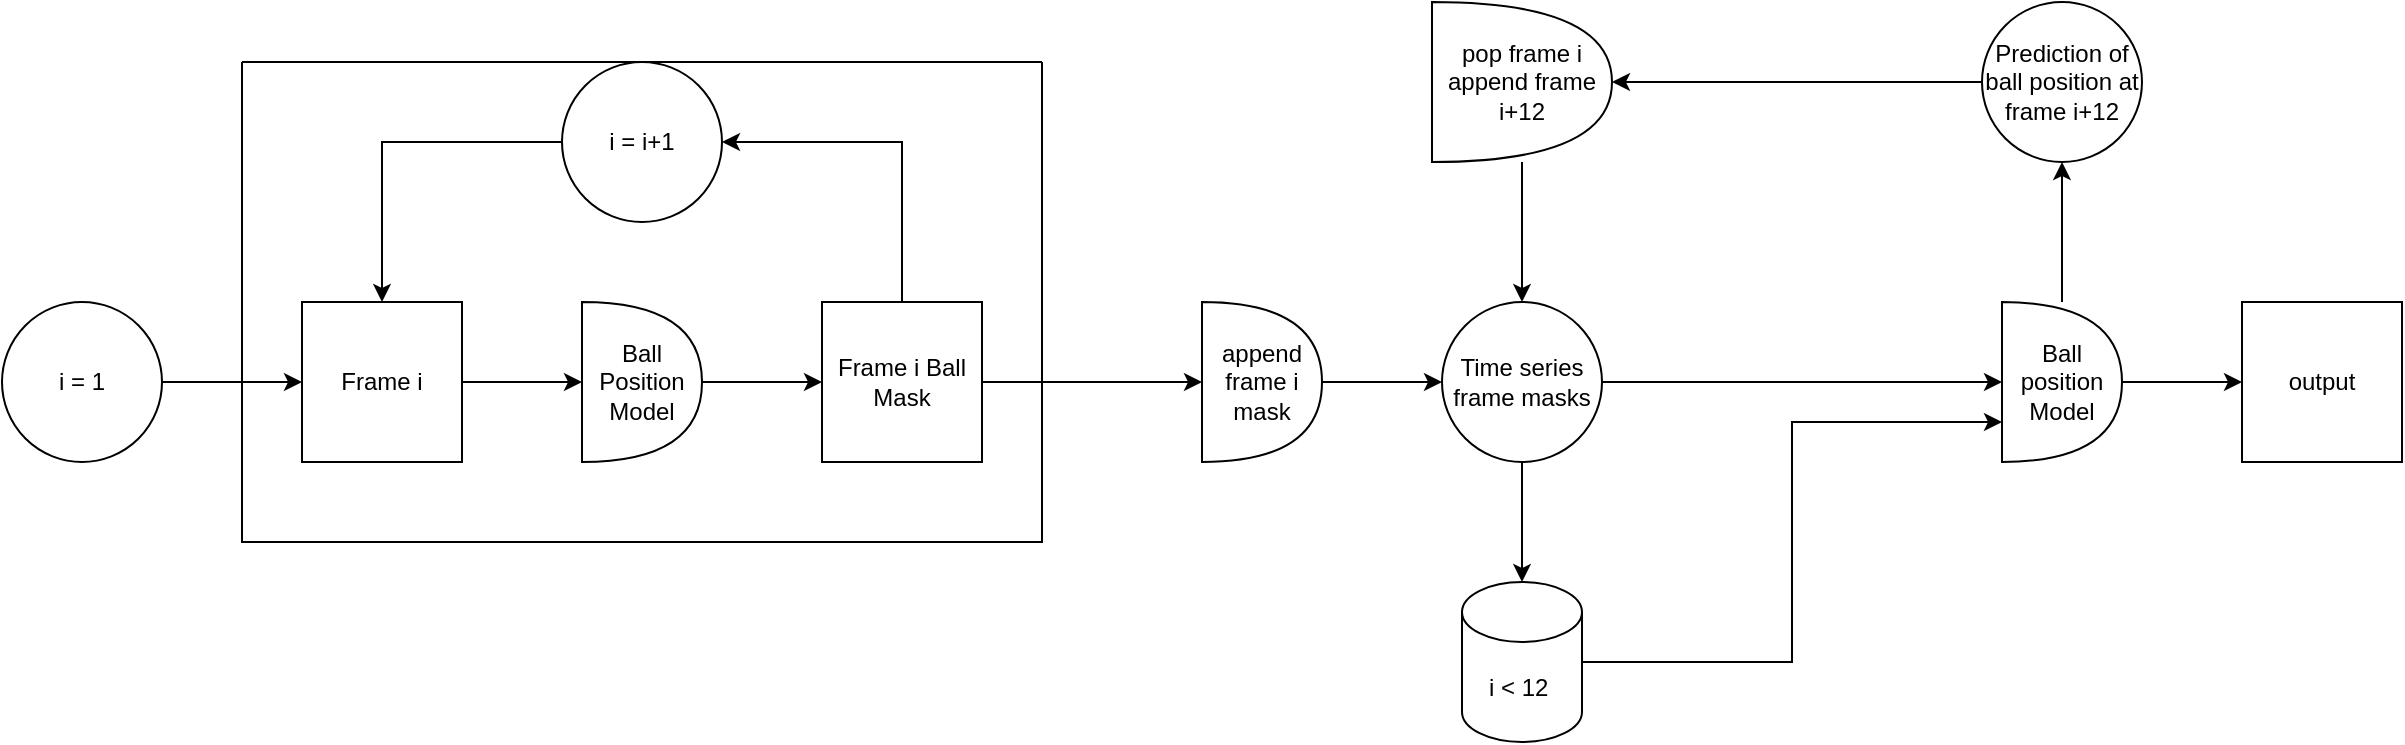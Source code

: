 <mxfile version="22.1.8" type="github">
  <diagram name="Page-1" id="bIyjlAQ9YMRKnGvKF9Pl">
    <mxGraphModel dx="1263" dy="605" grid="1" gridSize="10" guides="1" tooltips="1" connect="1" arrows="1" fold="1" page="1" pageScale="1" pageWidth="850" pageHeight="1100" math="0" shadow="0">
      <root>
        <mxCell id="0" />
        <mxCell id="1" parent="0" />
        <mxCell id="E1hW3bHNu4T16dJe8MgY-12" style="edgeStyle=orthogonalEdgeStyle;rounded=0;orthogonalLoop=1;jettySize=auto;html=1;" parent="1" source="E1hW3bHNu4T16dJe8MgY-1" target="E1hW3bHNu4T16dJe8MgY-2" edge="1">
          <mxGeometry relative="1" as="geometry" />
        </mxCell>
        <mxCell id="E1hW3bHNu4T16dJe8MgY-1" value="Frame i" style="ellipse;whiteSpace=wrap;html=1;aspect=fixed;" parent="1" vertex="1">
          <mxGeometry x="150" y="240" width="80" height="80" as="geometry" />
        </mxCell>
        <mxCell id="E1hW3bHNu4T16dJe8MgY-13" style="edgeStyle=orthogonalEdgeStyle;rounded=0;orthogonalLoop=1;jettySize=auto;html=1;entryX=0;entryY=0.5;entryDx=0;entryDy=0;" parent="1" source="E1hW3bHNu4T16dJe8MgY-2" target="E1hW3bHNu4T16dJe8MgY-3" edge="1">
          <mxGeometry relative="1" as="geometry" />
        </mxCell>
        <mxCell id="E1hW3bHNu4T16dJe8MgY-2" value="Ball Position Model" style="shape=or;whiteSpace=wrap;html=1;" parent="1" vertex="1">
          <mxGeometry x="290" y="240" width="60" height="80" as="geometry" />
        </mxCell>
        <mxCell id="E1hW3bHNu4T16dJe8MgY-3" value="Frame i&amp;nbsp;Ball Mask" style="ellipse;whiteSpace=wrap;html=1;aspect=fixed;" parent="1" vertex="1">
          <mxGeometry x="410" y="240" width="80" height="80" as="geometry" />
        </mxCell>
        <mxCell id="E1hW3bHNu4T16dJe8MgY-24" style="edgeStyle=orthogonalEdgeStyle;rounded=0;orthogonalLoop=1;jettySize=auto;html=1;" parent="1" source="E1hW3bHNu4T16dJe8MgY-4" target="E1hW3bHNu4T16dJe8MgY-1" edge="1">
          <mxGeometry relative="1" as="geometry" />
        </mxCell>
        <mxCell id="E1hW3bHNu4T16dJe8MgY-4" value="i = 1" style="ellipse;whiteSpace=wrap;html=1;aspect=fixed;" parent="1" vertex="1">
          <mxGeometry y="240" width="80" height="80" as="geometry" />
        </mxCell>
        <mxCell id="E1hW3bHNu4T16dJe8MgY-5" value="" style="swimlane;startSize=0;" parent="1" vertex="1">
          <mxGeometry x="120" y="120" width="400" height="240" as="geometry" />
        </mxCell>
        <mxCell id="E1hW3bHNu4T16dJe8MgY-6" value="i = i+1" style="ellipse;whiteSpace=wrap;html=1;aspect=fixed;" parent="E1hW3bHNu4T16dJe8MgY-5" vertex="1">
          <mxGeometry x="160" width="80" height="80" as="geometry" />
        </mxCell>
        <mxCell id="E1hW3bHNu4T16dJe8MgY-70" value="Frame i&amp;nbsp;Ball Mask" style="whiteSpace=wrap;html=1;aspect=fixed;" parent="E1hW3bHNu4T16dJe8MgY-5" vertex="1">
          <mxGeometry x="290" y="120" width="80" height="80" as="geometry" />
        </mxCell>
        <mxCell id="E1hW3bHNu4T16dJe8MgY-22" style="edgeStyle=orthogonalEdgeStyle;rounded=0;orthogonalLoop=1;jettySize=auto;html=1;entryX=1;entryY=0.5;entryDx=0;entryDy=0;exitX=0.5;exitY=0;exitDx=0;exitDy=0;" parent="1" source="E1hW3bHNu4T16dJe8MgY-3" target="E1hW3bHNu4T16dJe8MgY-6" edge="1">
          <mxGeometry relative="1" as="geometry">
            <mxPoint x="395" y="200" as="sourcePoint" />
            <mxPoint x="455" y="200" as="targetPoint" />
          </mxGeometry>
        </mxCell>
        <mxCell id="E1hW3bHNu4T16dJe8MgY-23" style="edgeStyle=orthogonalEdgeStyle;rounded=0;orthogonalLoop=1;jettySize=auto;html=1;" parent="1" source="E1hW3bHNu4T16dJe8MgY-6" target="E1hW3bHNu4T16dJe8MgY-1" edge="1">
          <mxGeometry relative="1" as="geometry" />
        </mxCell>
        <mxCell id="E1hW3bHNu4T16dJe8MgY-62" style="edgeStyle=orthogonalEdgeStyle;rounded=0;orthogonalLoop=1;jettySize=auto;html=1;entryX=0;entryY=0.5;entryDx=0;entryDy=0;" parent="1" source="E1hW3bHNu4T16dJe8MgY-48" target="E1hW3bHNu4T16dJe8MgY-51" edge="1">
          <mxGeometry relative="1" as="geometry" />
        </mxCell>
        <mxCell id="E1hW3bHNu4T16dJe8MgY-48" value="append frame i mask" style="shape=or;whiteSpace=wrap;html=1;" parent="1" vertex="1">
          <mxGeometry x="600" y="240" width="60" height="80" as="geometry" />
        </mxCell>
        <mxCell id="E1hW3bHNu4T16dJe8MgY-51" value="Time series frame masks" style="ellipse;whiteSpace=wrap;html=1;aspect=fixed;" parent="1" vertex="1">
          <mxGeometry x="720" y="240" width="80" height="80" as="geometry" />
        </mxCell>
        <mxCell id="E1hW3bHNu4T16dJe8MgY-65" value="" style="edgeStyle=orthogonalEdgeStyle;rounded=0;orthogonalLoop=1;jettySize=auto;html=1;" parent="1" source="E1hW3bHNu4T16dJe8MgY-54" target="E1hW3bHNu4T16dJe8MgY-55" edge="1">
          <mxGeometry relative="1" as="geometry" />
        </mxCell>
        <mxCell id="E1hW3bHNu4T16dJe8MgY-69" value="" style="edgeStyle=orthogonalEdgeStyle;rounded=0;orthogonalLoop=1;jettySize=auto;html=1;" parent="1" source="E1hW3bHNu4T16dJe8MgY-54" target="E1hW3bHNu4T16dJe8MgY-68" edge="1">
          <mxGeometry relative="1" as="geometry" />
        </mxCell>
        <mxCell id="E1hW3bHNu4T16dJe8MgY-54" value="Ball position Model" style="shape=or;whiteSpace=wrap;html=1;" parent="1" vertex="1">
          <mxGeometry x="1000" y="240" width="60" height="80" as="geometry" />
        </mxCell>
        <mxCell id="E1hW3bHNu4T16dJe8MgY-55" value="Prediction of ball position at frame i+12" style="ellipse;whiteSpace=wrap;html=1;aspect=fixed;" parent="1" vertex="1">
          <mxGeometry x="990" y="90" width="80" height="80" as="geometry" />
        </mxCell>
        <mxCell id="E1hW3bHNu4T16dJe8MgY-67" value="" style="edgeStyle=orthogonalEdgeStyle;rounded=0;orthogonalLoop=1;jettySize=auto;html=1;" parent="1" source="E1hW3bHNu4T16dJe8MgY-60" target="E1hW3bHNu4T16dJe8MgY-51" edge="1">
          <mxGeometry relative="1" as="geometry" />
        </mxCell>
        <mxCell id="E1hW3bHNu4T16dJe8MgY-60" value="pop frame i&lt;br&gt;append frame i+12" style="shape=or;whiteSpace=wrap;html=1;" parent="1" vertex="1">
          <mxGeometry x="715" y="90" width="90" height="80" as="geometry" />
        </mxCell>
        <mxCell id="E1hW3bHNu4T16dJe8MgY-61" style="edgeStyle=orthogonalEdgeStyle;rounded=0;orthogonalLoop=1;jettySize=auto;html=1;entryX=0;entryY=0.5;entryDx=0;entryDy=0;entryPerimeter=0;" parent="1" source="E1hW3bHNu4T16dJe8MgY-3" target="E1hW3bHNu4T16dJe8MgY-48" edge="1">
          <mxGeometry relative="1" as="geometry" />
        </mxCell>
        <mxCell id="E1hW3bHNu4T16dJe8MgY-66" style="edgeStyle=orthogonalEdgeStyle;rounded=0;orthogonalLoop=1;jettySize=auto;html=1;entryX=1;entryY=0.5;entryDx=0;entryDy=0;entryPerimeter=0;" parent="1" source="E1hW3bHNu4T16dJe8MgY-55" target="E1hW3bHNu4T16dJe8MgY-60" edge="1">
          <mxGeometry relative="1" as="geometry" />
        </mxCell>
        <mxCell id="E1hW3bHNu4T16dJe8MgY-68" value="output" style="ellipse;whiteSpace=wrap;html=1;aspect=fixed;" parent="1" vertex="1">
          <mxGeometry x="1120" y="240" width="80" height="80" as="geometry" />
        </mxCell>
        <mxCell id="E1hW3bHNu4T16dJe8MgY-84" value="Frame i" style="whiteSpace=wrap;html=1;aspect=fixed;" parent="1" vertex="1">
          <mxGeometry x="150" y="240" width="80" height="80" as="geometry" />
        </mxCell>
        <mxCell id="E1hW3bHNu4T16dJe8MgY-85" value="i &amp;lt; 12&amp;nbsp;" style="shape=cylinder3;whiteSpace=wrap;html=1;boundedLbl=1;backgroundOutline=1;size=15;" parent="1" vertex="1">
          <mxGeometry x="730" y="380" width="60" height="80" as="geometry" />
        </mxCell>
        <mxCell id="E1hW3bHNu4T16dJe8MgY-86" style="edgeStyle=orthogonalEdgeStyle;rounded=0;orthogonalLoop=1;jettySize=auto;html=1;entryX=0.5;entryY=0;entryDx=0;entryDy=0;entryPerimeter=0;" parent="1" source="E1hW3bHNu4T16dJe8MgY-51" target="E1hW3bHNu4T16dJe8MgY-85" edge="1">
          <mxGeometry relative="1" as="geometry" />
        </mxCell>
        <mxCell id="E1hW3bHNu4T16dJe8MgY-89" style="edgeStyle=orthogonalEdgeStyle;rounded=0;orthogonalLoop=1;jettySize=auto;html=1;entryX=0;entryY=0.5;entryDx=0;entryDy=0;entryPerimeter=0;" parent="1" source="E1hW3bHNu4T16dJe8MgY-51" target="E1hW3bHNu4T16dJe8MgY-54" edge="1">
          <mxGeometry relative="1" as="geometry">
            <mxPoint x="990" y="280" as="targetPoint" />
          </mxGeometry>
        </mxCell>
        <mxCell id="E1hW3bHNu4T16dJe8MgY-90" style="edgeStyle=orthogonalEdgeStyle;rounded=0;orthogonalLoop=1;jettySize=auto;html=1;entryX=0;entryY=0.75;entryDx=0;entryDy=0;entryPerimeter=0;" parent="1" source="E1hW3bHNu4T16dJe8MgY-85" target="E1hW3bHNu4T16dJe8MgY-54" edge="1">
          <mxGeometry relative="1" as="geometry" />
        </mxCell>
        <mxCell id="E1hW3bHNu4T16dJe8MgY-91" value="output" style="whiteSpace=wrap;html=1;aspect=fixed;" parent="1" vertex="1">
          <mxGeometry x="1120" y="240" width="80" height="80" as="geometry" />
        </mxCell>
      </root>
    </mxGraphModel>
  </diagram>
</mxfile>
